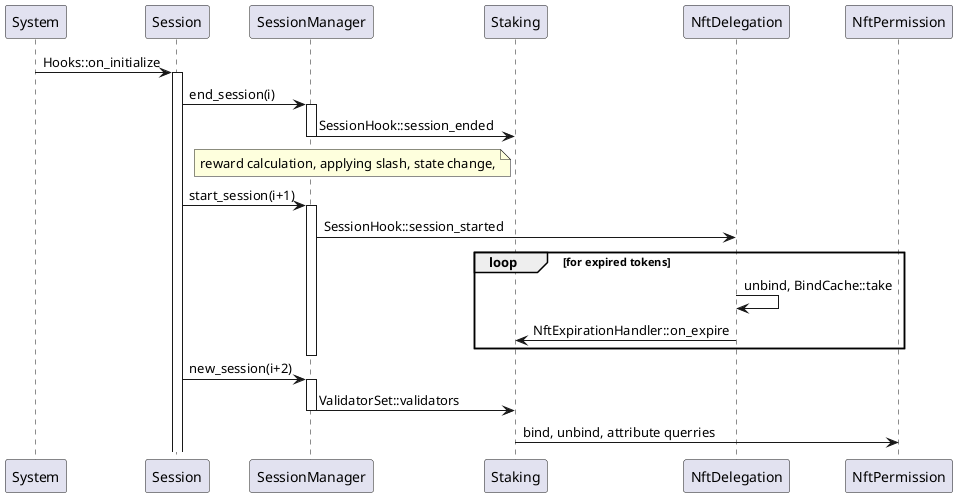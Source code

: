!theme blueprint
@startuml

System -> Session: Hooks::on_initialize
activate Session

Session -> SessionManager: end_session(i)
activate SessionManager

SessionManager -> Staking: SessionHook::session_ended

note left of Staking: reward calculation, applying slash, state change, 
deactivate SessionManager

Session -> SessionManager: start_session(i+1)
activate SessionManager

SessionManager -> NftDelegation: SessionHook::session_started
loop for expired tokens
NftDelegation -> NftDelegation: unbind, BindCache::take
NftDelegation -> Staking: NftExpirationHandler::on_expire
end
deactivate SessionManager


Session -> SessionManager: new_session(i+2)
activate SessionManager
SessionManager -> Staking: ValidatorSet::validators
deactivate SessionManager

Staking -> NftPermission: bind, unbind, attribute querries
@enduml